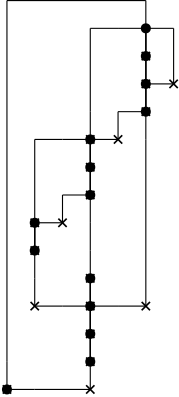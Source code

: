 <?xml version="1.0"?>
    <!DOCTYPE ipe SYSTEM "ipe.dtd">
    <ipe version="70005" creator="Ipe 7.1.4">
    <info created="D:20131106154934" modified="D:20131106160041"/>
    <preamble>\usepackage[english]{babel}</preamble>
    <ipestyle name="basic">
    <symbol name="arrow/arc(spx)">
    <path stroke="sym-stroke" fill="sym-stroke" pen="sym-pen">
    0 0 m
    -1 0.333 l
    -1 -0.333 l
    h
    </path>
    </symbol>
    <symbol name="arrow/farc(spx)">
    <path stroke="sym-stroke" fill="white" pen="sym-pen">
    0 0 m
    -1 0.333 l
    -1 -0.333 l
    h
    </path>
    </symbol>
    <symbol name="mark/circle(sx)" transformations="translations">
    <path fill="sym-stroke">
    0.6 0 0 0.6 0 0 e
    0.4 0 0 0.4 0 0 e
    </path>
    </symbol>
    <symbol name="mark/disk(sx)" transformations="translations">
    <path fill="sym-stroke">
    0.6 0 0 0.6 0 0 e
    </path>
    </symbol>
    <symbol name="mark/fdisk(sfx)" transformations="translations">
    <group>
    <path fill="sym-fill">
    0.5 0 0 0.5 0 0 e
    </path>
    <path fill="sym-stroke" fillrule="eofill">
    0.6 0 0 0.6 0 0 e
    0.4 0 0 0.4 0 0 e
    </path>
    </group>
    </symbol>
    <symbol name="mark/box(sx)" transformations="translations">
    <path fill="sym-stroke" fillrule="eofill">
    -0.6 -0.6 m
    0.6 -0.6 l
    0.6 0.6 l
    -0.6 0.6 l
    h
    -0.4 -0.4 m
    0.4 -0.4 l
    0.4 0.4 l
    -0.4 0.4 l
    h
    </path>
    </symbol>
    <symbol name="mark/square(sx)" transformations="translations">
    <path fill="sym-stroke">
    -0.6 -0.6 m
    0.6 -0.6 l
    0.6 0.6 l
    -0.6 0.6 l
    h
    </path>
    </symbol>
    <symbol name="mark/fsquare(sfx)" transformations="translations">
    <group>
    <path fill="sym-fill">
    -0.5 -0.5 m
    0.5 -0.5 l
    0.5 0.5 l
    -0.5 0.5 l
    h
    </path>
    <path fill="sym-stroke" fillrule="eofill">
    -0.6 -0.6 m
    0.6 -0.6 l
    0.6 0.6 l
    -0.6 0.6 l
    h
    -0.4 -0.4 m
    0.4 -0.4 l
    0.4 0.4 l
    -0.4 0.4 l
    h
    </path>
    </group>
    </symbol>
    <symbol name="mark/cross(sx)" transformations="translations">
    <group>
    <path fill="sym-stroke">
    -0.43 -0.57 m
    0.57 0.43 l
    0.43 0.57 l
    -0.57 -0.43 l
    h
    </path>
    <path fill="sym-stroke">
    -0.43 0.57 m
    0.57 -0.43 l
    0.43 -0.57 l
    -0.57 0.43 l
    h
    </path>
    </group>
    </symbol>
    <symbol name="arrow/fnormal(spx)">
    <path stroke="sym-stroke" fill="white" pen="sym-pen">
    0 0 m
    -1 0.333 l
    -1 -0.333 l
    h
    </path>
    </symbol>
    <symbol name="arrow/pointed(spx)">
    <path stroke="sym-stroke" fill="sym-stroke" pen="sym-pen">
    0 0 m
    -1 0.333 l
    -0.8 0 l
    -1 -0.333 l
    h
    </path>
    </symbol>
    <symbol name="arrow/fpointed(spx)">
    <path stroke="sym-stroke" fill="white" pen="sym-pen">
    0 0 m
    -1 0.333 l
    -0.8 0 l
    -1 -0.333 l
    h
    </path>
    </symbol>
    <symbol name="arrow/linear(spx)">
    <path stroke="sym-stroke" pen="sym-pen">
    -1 0.333 m
    0 0 l
    -1 -0.333 l
    </path>
    </symbol>
    <symbol name="arrow/fdouble(spx)">
    <path stroke="sym-stroke" fill="white" pen="sym-pen">
    0 0 m
    -1 0.333 l
    -1 -0.333 l
    h
    -1 0 m
    -2 0.333 l
    -2 -0.333 l
    h
    </path>
    </symbol>
    <symbol name="arrow/double(spx)">
    <path stroke="sym-stroke" fill="sym-stroke" pen="sym-pen">
    0 0 m
    -1 0.333 l
    -1 -0.333 l
    h
    -1 0 m
    -2 0.333 l
    -2 -0.333 l
    h
    </path>
    </symbol>
    <pen name="heavier" value="0.8"/>
    <pen name="fat" value="1.2"/>
    <pen name="ultrafat" value="2"/>
    <symbolsize name="large" value="5"/>
    <symbolsize name="small" value="2"/>
    <symbolsize name="tiny" value="1.1"/>
    <arrowsize name="large" value="10"/>
    <arrowsize name="small" value="5"/>
    <arrowsize name="tiny" value="3"/>
    <color name="red" value="1 0 0"/>
    <color name="green" value="0 1 0"/>
    <color name="blue" value="0 0 1"/>
    <color name="yellow" value="1 1 0"/>
    <color name="orange" value="1 0.647 0"/>
    <color name="gold" value="1 0.843 0"/>
    <color name="purple" value="0.627 0.125 0.941"/>
    <color name="gray" value="0.745"/>
    <color name="brown" value="0.647 0.165 0.165"/>
    <color name="navy" value="0 0 0.502"/>
    <color name="pink" value="1 0.753 0.796"/>
    <color name="seagreen" value="0.18 0.545 0.341"/>
    <color name="turquoise" value="0.251 0.878 0.816"/>
    <color name="violet" value="0.933 0.51 0.933"/>
    <color name="darkblue" value="0 0 0.545"/>
    <color name="darkcyan" value="0 0.545 0.545"/>
    <color name="darkgray" value="0.663"/>
    <color name="darkgreen" value="0 0.392 0"/>
    <color name="darkmagenta" value="0.545 0 0.545"/>
    <color name="darkorange" value="1 0.549 0"/>
    <color name="darkred" value="0.545 0 0"/>
    <color name="lightblue" value="0.678 0.847 0.902"/>
    <color name="lightcyan" value="0.878 1 1"/>
    <color name="lightgray" value="0.827"/>
    <color name="lightgreen" value="0.565 0.933 0.565"/>
    <color name="lightyellow" value="1 1 0.878"/>
    <dashstyle name="dashed" value="[4] 0"/>
    <dashstyle name="dotted" value="[1 3] 0"/>
    <dashstyle name="dash dotted" value="[4 2 1 2] 0"/>
    <dashstyle name="dash dot dotted" value="[4 2 1 2 1 2] 0"/>
    <textsize name="large" value="\large"/>
    <textsize name="Large" value="\Large"/>
    <textsize name="LARGE" value="\LARGE"/>
    <textsize name="huge" value="\huge"/>
    <textsize name="Huge" value="\Huge"/>
    <textsize name="small" value="\small"/>
    <textsize name="footnote" value="\footnotesize"/>
    <textsize name="tiny" value="\tiny"/>
    <textstyle name="center" begin="\begin{center}" end="\end{center}"/>
    <textstyle name="itemize" begin="\begin{itemize}" end="\end{itemize}"/>
    <textstyle name="item" begin="\begin{itemize}\item{}" end="\end{itemize}"/>
    <gridsize name="4 pts" value="4"/>
    <gridsize name="8 pts (~3 mm)" value="8"/>
    <gridsize name="16 pts (~6 mm)" value="16"/>
    <gridsize name="32 pts (~12 mm)" value="32"/>
    <gridsize name="10 pts (~3.5 mm)" value="10"/>
    <gridsize name="20 pts (~7 mm)" value="20"/>
    <gridsize name="14 pts (~5 mm)" value="14"/>
    <gridsize name="28 pts (~10 mm)" value="28"/>
    <gridsize name="56 pts (~20 mm)" value="56"/>
    <anglesize name="90 deg" value="90"/>
    <anglesize name="60 deg" value="60"/>
    <anglesize name="45 deg" value="45"/>
    <anglesize name="30 deg" value="30"/>
    <anglesize name="22.5 deg" value="22.5"/>
    <tiling name="falling" angle="-60" step="4" width="1"/>
    <tiling name="rising" angle="30" step="4" width="1"/>
    <layout paper="1000 1000" origin="0 0" frame="1000 1000" skip="32" crop="yes"/>
    </ipestyle>
    <page>
    <layer name="alpha"/>
    <view layers="alpha" active="alpha"/>
<use name="mark/disk(sx)" pos="500 500" size="normal" stroke="black"/>
<use name="mark/disk(sx)" pos="530 520" size="normal" stroke="black"/>
<use name="mark/disk(sx)" pos="550 630" size="normal" stroke="black"/>
<use name="mark/disk(sx)" pos="530 570" size="normal" stroke="black"/>
<use name="mark/disk(sx)" pos="550 610" size="normal" stroke="black"/>
<use name="mark/disk(sx)" pos="510 550" size="normal" stroke="black"/>
<use name="mark/disk(sx)" pos="530 580" size="normal" stroke="black"/>
<use name="mark/disk(sx)" pos="550 600" size="normal" stroke="black"/>
<use name="mark/disk(sx)" pos="550 620" size="normal" stroke="black"/>
<use name="mark/disk(sx)" pos="510 560" size="normal" stroke="black"/>
<use name="mark/disk(sx)" pos="530 510" size="normal" stroke="black"/>
<use name="mark/disk(sx)" pos="530 540" size="normal" stroke="black"/>
<use name="mark/disk(sx)" pos="530 590" size="normal" stroke="black"/>
<use name="mark/disk(sx)" pos="530 530" size="normal" stroke="black"/>
<path stroke="black" pen="normal" dash="normal">
 550 630 m
 550 640 l
 </path>
<path stroke="black" pen="normal" dash="normal">
 550 640 m
 500 640 l
 </path>
<path stroke="black" pen="normal" dash="normal">
 500 500 m
 500 510 l
 </path>
<path stroke="black" pen="normal" dash="normal">
 500 510 m
 500 510 l
 </path>
<path stroke="black" pen="normal" dash="normal">
 500 640 m
 500 510 l
 </path>
<use name="mark/cross(sx)" pos="500 500" size="normal" stroke="black"/>
<path stroke="black" pen="normal" dash="normal">
 530 580 m
 530 570 l
 </path>
<path stroke="black" pen="normal" dash="normal">
 530 570 m
 530 570 l
 </path>
<path stroke="black" pen="normal" dash="normal">
 530 570 m
 530 580 l
 </path>
<path stroke="black" pen="normal" dash="normal">
 530 580 m
 530 580 l
 </path>
<path stroke="black" pen="normal" dash="normal">
 530 570 m
 530 580 l
 </path>
<use name="mark/cross(sx)" pos="530 570" size="normal" stroke="black"/>
<path stroke="black" pen="normal" dash="normal">
 550 600 m
 550 610 l
 </path>
<path stroke="black" pen="normal" dash="normal">
 550 610 m
 550 610 l
 </path>
<path stroke="black" pen="normal" dash="normal">
 550 610 m
 550 600 l
 </path>
<path stroke="black" pen="normal" dash="normal">
 550 600 m
 550 600 l
 </path>
<path stroke="black" pen="normal" dash="normal">
 550 610 m
 550 600 l
 </path>
<use name="mark/cross(sx)" pos="550 600" size="normal" stroke="black"/>
<path stroke="black" pen="normal" dash="normal">
 550 610 m
 550 620 l
 </path>
<path stroke="black" pen="normal" dash="normal">
 550 620 m
 550 620 l
 </path>
<path stroke="black" pen="normal" dash="normal">
 550 620 m
 550 610 l
 </path>
<path stroke="black" pen="normal" dash="normal">
 550 610 m
 550 610 l
 </path>
<path stroke="black" pen="normal" dash="normal">
 550 620 m
 550 610 l
 </path>
<use name="mark/cross(sx)" pos="550 610" size="normal" stroke="black"/>
<path stroke="black" pen="normal" dash="normal">
 510 550 m
 510 560 l
 </path>
<path stroke="black" pen="normal" dash="normal">
 510 560 m
 510 560 l
 </path>
<path stroke="black" pen="normal" dash="normal">
 510 560 m
 510 550 l
 </path>
<path stroke="black" pen="normal" dash="normal">
 510 550 m
 510 550 l
 </path>
<path stroke="black" pen="normal" dash="normal">
 510 560 m
 510 550 l
 </path>
<use name="mark/cross(sx)" pos="510 550" size="normal" stroke="black"/>
<path stroke="black" pen="normal" dash="normal">
 510 560 m
 520 560 l
 </path>
<path stroke="black" pen="normal" dash="normal">
 520 560 m
 520 560 l
 </path>
<path stroke="black" pen="normal" dash="normal">
 530 570 m
 520 570 l
 </path>
<path stroke="black" pen="normal" dash="normal">
 520 570 m
 520 570 l
 </path>
<path stroke="black" pen="normal" dash="normal">
 520 560 m
 520 570 l
 </path>
<use name="mark/cross(sx)" pos="520 560" size="normal" stroke="black"/>
<path stroke="black" pen="normal" dash="normal">
 550 620 m
 550 630 l
 </path>
<path stroke="black" pen="normal" dash="normal">
 550 630 m
 550 630 l
 </path>
<path stroke="black" pen="normal" dash="normal">
 550 630 m
 550 620 l
 </path>
<path stroke="black" pen="normal" dash="normal">
 550 620 m
 550 620 l
 </path>
<path stroke="black" pen="normal" dash="normal">
 550 630 m
 550 620 l
 </path>
<use name="mark/cross(sx)" pos="550 620" size="normal" stroke="black"/>
<path stroke="black" pen="normal" dash="normal">
 530 520 m
 530 510 l
 </path>
<path stroke="black" pen="normal" dash="normal">
 530 510 m
 530 510 l
 </path>
<path stroke="black" pen="normal" dash="normal">
 530 510 m
 530 520 l
 </path>
<path stroke="black" pen="normal" dash="normal">
 530 520 m
 530 520 l
 </path>
<path stroke="black" pen="normal" dash="normal">
 530 510 m
 530 520 l
 </path>
<use name="mark/cross(sx)" pos="530 510" size="normal" stroke="black"/>
<path stroke="black" pen="normal" dash="normal">
 530 510 m
 530 500 l
 </path>
<path stroke="black" pen="normal" dash="normal">
 530 500 m
 530 500 l
 </path>
<path stroke="black" pen="normal" dash="normal">
 500 500 m
 510 500 l
 </path>
<path stroke="black" pen="normal" dash="normal">
 510 500 m
 530 500 l
 </path>
<path stroke="black" pen="normal" dash="normal">
 530 500 m
 530 500 l
 </path>
<use name="mark/cross(sx)" pos="530 500" size="normal" stroke="black"/>
<path stroke="black" pen="normal" dash="normal">
 530 540 m
 530 550 l
 </path>
<path stroke="black" pen="normal" dash="normal">
 530 550 m
 530 550 l
 </path>
<path stroke="black" pen="normal" dash="normal">
 530 570 m
 530 560 l
 </path>
<path stroke="black" pen="normal" dash="normal">
 530 560 m
 530 560 l
 </path>
<path stroke="black" pen="normal" dash="normal">
 530 550 m
 530 560 l
 </path>
<use name="mark/cross(sx)" pos="530 540" size="normal" stroke="black"/>
<path stroke="black" pen="normal" dash="normal">
 550 610 m
 560 610 l
 </path>
<path stroke="black" pen="normal" dash="normal">
 560 610 m
 560 610 l
 </path>
<path stroke="black" pen="normal" dash="normal">
 550 630 m
 560 630 l
 </path>
<path stroke="black" pen="normal" dash="normal">
 560 630 m
 560 630 l
 </path>
<path stroke="black" pen="normal" dash="normal">
 560 610 m
 560 630 l
 </path>
<use name="mark/cross(sx)" pos="560 610" size="normal" stroke="black"/>
<path stroke="black" pen="normal" dash="normal">
 530 590 m
 530 600 l
 </path>
<path stroke="black" pen="normal" dash="normal">
 530 600 m
 530 600 l
 </path>
<path stroke="black" pen="normal" dash="normal">
 550 630 m
 540 630 l
 </path>
<path stroke="black" pen="normal" dash="normal">
 540 630 m
 530 630 l
 </path>
<path stroke="black" pen="normal" dash="normal">
 530 600 m
 530 630 l
 </path>
<use name="mark/cross(sx)" pos="530 590" size="normal" stroke="black"/>
<path stroke="black" pen="normal" dash="normal">
 530 590 m
 530 580 l
 </path>
<path stroke="black" pen="normal" dash="normal">
 530 580 m
 530 580 l
 </path>
<path stroke="black" pen="normal" dash="normal">
 530 580 m
 530 590 l
 </path>
<path stroke="black" pen="normal" dash="normal">
 530 590 m
 530 590 l
 </path>
<path stroke="black" pen="normal" dash="normal">
 530 580 m
 530 590 l
 </path>
<use name="mark/cross(sx)" pos="530 580" size="normal" stroke="black"/>
<path stroke="black" pen="normal" dash="normal">
 530 590 m
 520 590 l
 </path>
<path stroke="black" pen="normal" dash="normal">
 520 590 m
 510 590 l
 </path>
<path stroke="black" pen="normal" dash="normal">
 510 560 m
 510 570 l
 </path>
<path stroke="black" pen="normal" dash="normal">
 510 570 m
 510 570 l
 </path>
<path stroke="black" pen="normal" dash="normal">
 510 590 m
 510 570 l
 </path>
<use name="mark/cross(sx)" pos="510 560" size="normal" stroke="black"/>
<path stroke="black" pen="normal" dash="normal">
 530 590 m
 540 590 l
 </path>
<path stroke="black" pen="normal" dash="normal">
 540 590 m
 540 590 l
 </path>
<path stroke="black" pen="normal" dash="normal">
 550 600 m
 540 600 l
 </path>
<path stroke="black" pen="normal" dash="normal">
 540 600 m
 540 600 l
 </path>
<path stroke="black" pen="normal" dash="normal">
 540 590 m
 540 600 l
 </path>
<use name="mark/cross(sx)" pos="540 590" size="normal" stroke="black"/>
<path stroke="black" pen="normal" dash="normal">
 530 530 m
 520 530 l
 </path>
<path stroke="black" pen="normal" dash="normal">
 520 530 m
 510 530 l
 </path>
<path stroke="black" pen="normal" dash="normal">
 510 550 m
 510 540 l
 </path>
<path stroke="black" pen="normal" dash="normal">
 510 540 m
 510 540 l
 </path>
<path stroke="black" pen="normal" dash="normal">
 510 530 m
 510 540 l
 </path>
<use name="mark/cross(sx)" pos="510 530" size="normal" stroke="black"/>
<path stroke="black" pen="normal" dash="normal">
 530 530 m
 530 520 l
 </path>
<path stroke="black" pen="normal" dash="normal">
 530 520 m
 530 520 l
 </path>
<path stroke="black" pen="normal" dash="normal">
 530 520 m
 530 530 l
 </path>
<path stroke="black" pen="normal" dash="normal">
 530 530 m
 530 530 l
 </path>
<path stroke="black" pen="normal" dash="normal">
 530 520 m
 530 530 l
 </path>
<use name="mark/cross(sx)" pos="530 520" size="normal" stroke="black"/>
<path stroke="black" pen="normal" dash="normal">
 530 530 m
 530 540 l
 </path>
<path stroke="black" pen="normal" dash="normal">
 530 540 m
 530 540 l
 </path>
<path stroke="black" pen="normal" dash="normal">
 530 540 m
 530 530 l
 </path>
<path stroke="black" pen="normal" dash="normal">
 530 530 m
 530 530 l
 </path>
<path stroke="black" pen="normal" dash="normal">
 530 540 m
 530 530 l
 </path>
<use name="mark/cross(sx)" pos="530 530" size="normal" stroke="black"/>
<path stroke="black" pen="normal" dash="normal">
 530 530 m
 540 530 l
 </path>
<path stroke="black" pen="normal" dash="normal">
 540 530 m
 550 530 l
 </path>
<path stroke="black" pen="normal" dash="normal">
 550 600 m
 550 590 l
 </path>
<path stroke="black" pen="normal" dash="normal">
 550 590 m
 550 590 l
 </path>
<path stroke="black" pen="normal" dash="normal">
 550 530 m
 550 590 l
 </path>
<use name="mark/cross(sx)" pos="550 530" size="normal" stroke="black"/>
</page>
</ipe>
